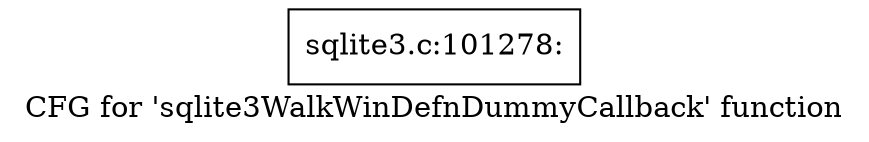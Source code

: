 digraph "CFG for 'sqlite3WalkWinDefnDummyCallback' function" {
	label="CFG for 'sqlite3WalkWinDefnDummyCallback' function";

	Node0x55c0f8b5bdb0 [shape=record,label="{sqlite3.c:101278:}"];
}
